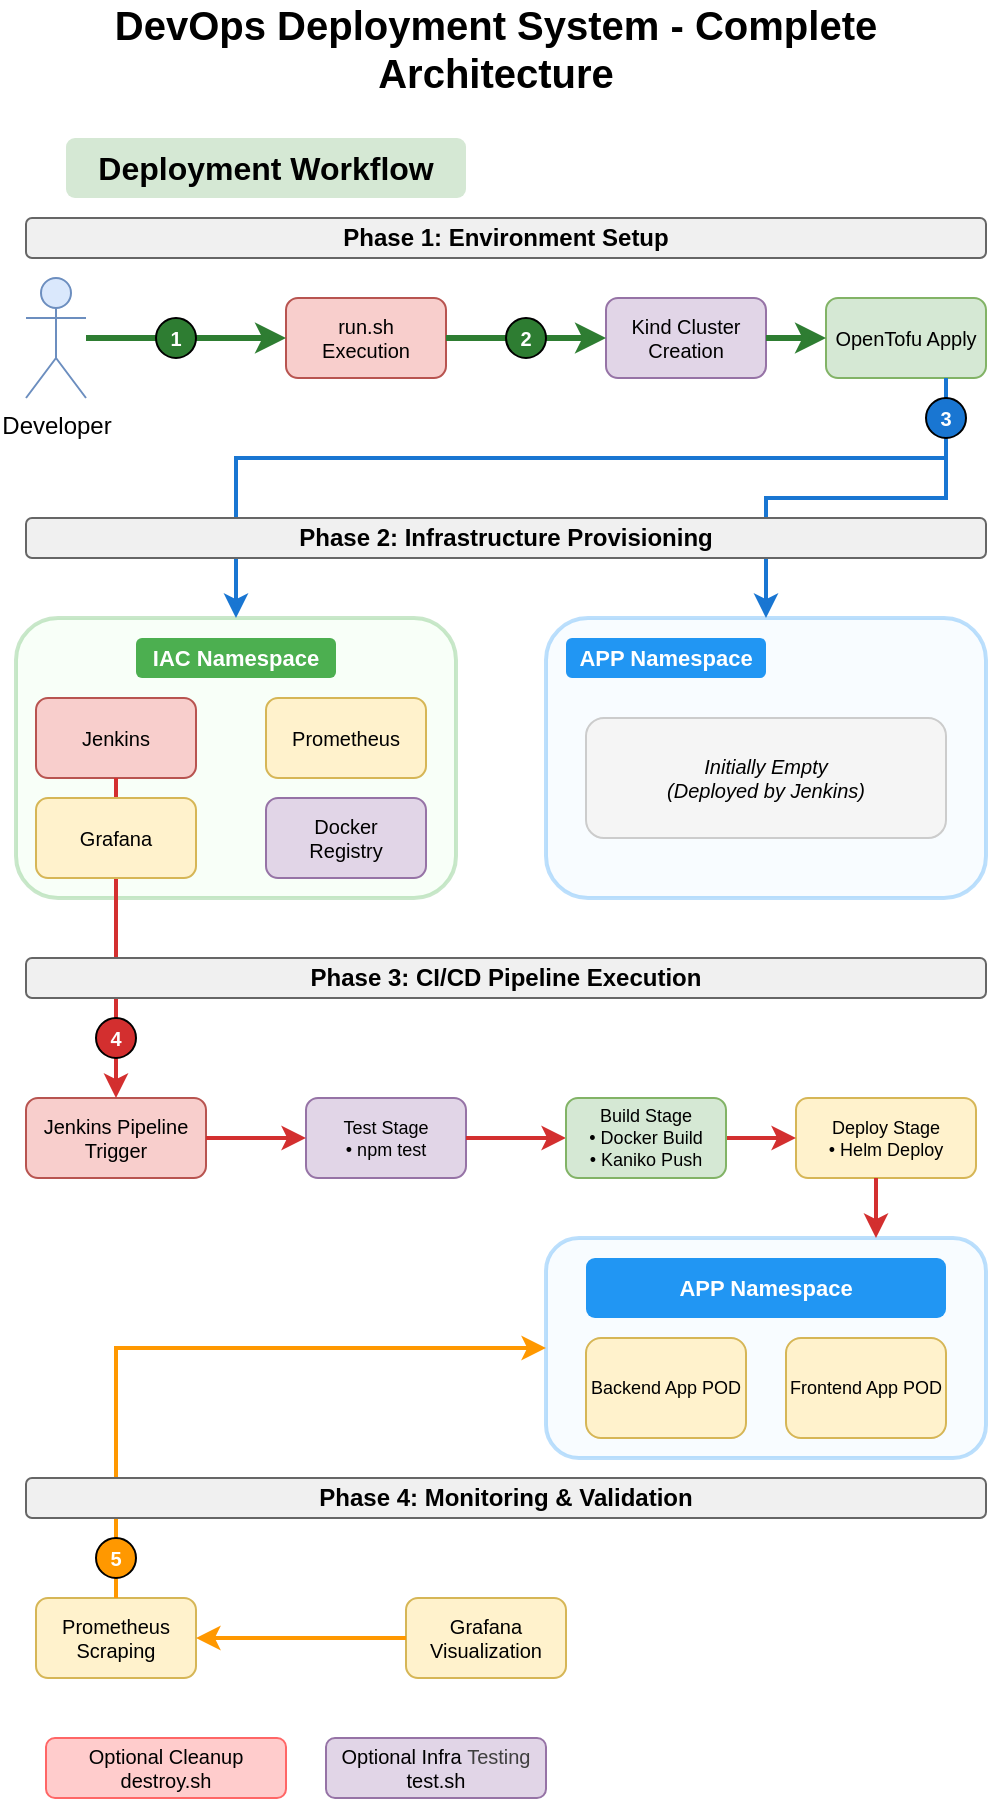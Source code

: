 <mxfile version="27.1.4">
  <diagram name="Deployment System Architecture" id="deployment-system">
    <mxGraphModel dx="872" dy="465" grid="1" gridSize="10" guides="1" tooltips="1" connect="1" arrows="1" fold="1" page="1" pageScale="1" pageWidth="1169" pageHeight="1400" math="0" shadow="0">
      <root>
        <mxCell id="0" />
        <mxCell id="1" parent="0" />
        <mxCell id="title" value="DevOps Deployment System - Complete Architecture" style="text;html=1;strokeColor=none;fillColor=none;align=center;verticalAlign=middle;whiteSpace=wrap;rounded=0;fontSize=20;fontStyle=1;" parent="1" vertex="1">
          <mxGeometry x="475" y="10" width="480" height="30" as="geometry" />
        </mxCell>
        <mxCell id="workflow-title" value="Deployment Workflow" style="text;html=1;strokeColor=none;fillColor=#d5e8d4;align=center;verticalAlign=middle;whiteSpace=wrap;rounded=1;fontSize=16;fontStyle=1;strokeWidth=2;" parent="1" vertex="1">
          <mxGeometry x="500" y="70" width="200" height="30" as="geometry" />
        </mxCell>
        <mxCell id="phase1-title" value="Phase 1: Environment Setup" style="text;html=1;strokeColor=#666666;fillColor=#f0f0f0;align=center;verticalAlign=middle;whiteSpace=wrap;rounded=1;fontSize=12;fontStyle=1;strokeWidth=1;" parent="1" vertex="1">
          <mxGeometry x="480" y="110" width="480" height="20" as="geometry" />
        </mxCell>
        <mxCell id="developer" value="Developer" style="shape=umlActor;verticalLabelPosition=bottom;verticalAlign=top;html=1;outlineConnect=0;fillColor=#dae8fc;strokeColor=#6c8ebf;" parent="1" vertex="1">
          <mxGeometry x="480" y="140" width="30" height="60" as="geometry" />
        </mxCell>
        <mxCell id="scripts-exec" value="run.sh&#xa;Execution" style="rounded=1;whiteSpace=wrap;html=1;fillColor=#f8cecc;strokeColor=#b85450;fontSize=10;" parent="1" vertex="1">
          <mxGeometry x="610" y="150" width="80" height="40" as="geometry" />
        </mxCell>
        <mxCell id="kind-cluster" value="Kind Cluster&#xa;Creation" style="rounded=1;whiteSpace=wrap;html=1;fillColor=#e1d5e7;strokeColor=#9673a6;fontSize=10;" parent="1" vertex="1">
          <mxGeometry x="770" y="150" width="80" height="40" as="geometry" />
        </mxCell>
        <mxCell id="tofu-apply" value="OpenTofu Apply" style="rounded=1;whiteSpace=wrap;html=1;fillColor=#d5e8d4;strokeColor=#82b366;fontSize=10;" parent="1" vertex="1">
          <mxGeometry x="880" y="150" width="80" height="40" as="geometry" />
        </mxCell>
        <mxCell id="iac-namespace-box" value="" style="rounded=1;whiteSpace=wrap;html=1;fillColor=#e6ffe6;strokeColor=#4CAF50;strokeWidth=2;opacity=30;" parent="1" vertex="1">
          <mxGeometry x="475" y="310" width="220" height="140" as="geometry" />
        </mxCell>
        <mxCell id="iac-namespace-title" value="IAC Namespace" style="text;html=1;strokeColor=none;fillColor=#4CAF50;fontColor=white;align=center;verticalAlign=middle;whiteSpace=wrap;rounded=1;fontSize=11;fontStyle=1;" parent="1" vertex="1">
          <mxGeometry x="535" y="320" width="100" height="20" as="geometry" />
        </mxCell>
        <mxCell id="jenkins" value="Jenkins" style="rounded=1;whiteSpace=wrap;html=1;fillColor=#f8cecc;strokeColor=#b85450;fontSize=10;" parent="1" vertex="1">
          <mxGeometry x="485" y="350" width="80" height="40" as="geometry" />
        </mxCell>
        <mxCell id="prometheus" value="Prometheus" style="rounded=1;whiteSpace=wrap;html=1;fillColor=#fff2cc;strokeColor=#d6b656;fontSize=10;" parent="1" vertex="1">
          <mxGeometry x="600" y="350" width="80" height="40" as="geometry" />
        </mxCell>
        <mxCell id="docker-registry" value="Docker&#xa;Registry" style="rounded=1;whiteSpace=wrap;html=1;fillColor=#e1d5e7;strokeColor=#9673a6;fontSize=10;" parent="1" vertex="1">
          <mxGeometry x="600" y="400" width="80" height="40" as="geometry" />
        </mxCell>
        <mxCell id="app-namespace-box" value="" style="rounded=1;whiteSpace=wrap;html=1;fillColor=#e6f3ff;strokeColor=#2196F3;strokeWidth=2;opacity=30;" parent="1" vertex="1">
          <mxGeometry x="740" y="310" width="220" height="140" as="geometry" />
        </mxCell>
        <mxCell id="app-namespace-title" value="APP Namespace" style="text;html=1;strokeColor=none;fillColor=#2196F3;fontColor=white;align=center;verticalAlign=middle;whiteSpace=wrap;rounded=1;fontSize=11;fontStyle=1;" parent="1" vertex="1">
          <mxGeometry x="750" y="320" width="100" height="20" as="geometry" />
        </mxCell>
        <mxCell id="app-empty" value="Initially Empty&#xa;(Deployed by Jenkins)" style="rounded=1;whiteSpace=wrap;html=1;fillColor=#f5f5f5;strokeColor=#cccccc;fontSize=10;fontStyle=2;" parent="1" vertex="1">
          <mxGeometry x="760" y="360" width="180" height="60" as="geometry" />
        </mxCell>
        <mxCell id="pipeline-trigger" value="Jenkins Pipeline&#xa;Trigger" style="rounded=1;whiteSpace=wrap;html=1;fillColor=#f8cecc;strokeColor=#b85450;fontSize=10;" parent="1" vertex="1">
          <mxGeometry x="480" y="550" width="90" height="40" as="geometry" />
        </mxCell>
        <mxCell id="test-stage" value="Test Stage&lt;br&gt;• npm test" style="rounded=1;whiteSpace=wrap;html=1;fillColor=#e1d5e7;strokeColor=#9673a6;fontSize=9;" parent="1" vertex="1">
          <mxGeometry x="620" y="550" width="80" height="40" as="geometry" />
        </mxCell>
        <mxCell id="deploy-stage" value="Deploy Stage&lt;br&gt;• Helm Deploy" style="rounded=1;whiteSpace=wrap;html=1;fillColor=#fff2cc;strokeColor=#d6b656;fontSize=9;" parent="1" vertex="1">
          <mxGeometry x="865" y="550" width="90" height="40" as="geometry" />
        </mxCell>
        <mxCell id="app-deployed-box" value="" style="rounded=1;whiteSpace=wrap;html=1;fillColor=#e6f3ff;strokeColor=#2196F3;strokeWidth=2;opacity=30;" parent="1" vertex="1">
          <mxGeometry x="740" y="620" width="220" height="110" as="geometry" />
        </mxCell>
        <mxCell id="app-deployed-title" value="APP Namespace" style="text;html=1;strokeColor=none;fillColor=#2196F3;fontColor=white;align=center;verticalAlign=middle;whiteSpace=wrap;rounded=1;fontSize=11;fontStyle=1;" parent="1" vertex="1">
          <mxGeometry x="760" y="630" width="180" height="30" as="geometry" />
        </mxCell>
        <mxCell id="service-network" value="&lt;span style=&quot;color: rgb(0, 0, 0);&quot;&gt;Backend App POD&lt;/span&gt;" style="rounded=1;whiteSpace=wrap;html=1;fillColor=#fff2cc;strokeColor=#d6b656;fontSize=9;" parent="1" vertex="1">
          <mxGeometry x="760" y="670" width="80" height="50" as="geometry" />
        </mxCell>
        <mxCell id="prometheus-scraping" value="Prometheus&#xa;Scraping" style="rounded=1;whiteSpace=wrap;html=1;fillColor=#fff2cc;strokeColor=#d6b656;fontSize=10;" parent="1" vertex="1">
          <mxGeometry x="485" y="800" width="80" height="40" as="geometry" />
        </mxCell>
        <mxCell id="grafana-visualization" value="Grafana&#xa;Visualization" style="rounded=1;whiteSpace=wrap;html=1;fillColor=#fff2cc;strokeColor=#d6b656;fontSize=10;" parent="1" vertex="1">
          <mxGeometry x="670" y="800" width="80" height="40" as="geometry" />
        </mxCell>
        <mxCell id="automated-testing" value="Optional Infra&amp;nbsp;&lt;span style=&quot;color: rgb(63, 63, 63); background-color: transparent;&quot;&gt;Testing&lt;/span&gt;&lt;div&gt;test.sh&lt;/div&gt;" style="rounded=1;whiteSpace=wrap;html=1;fillColor=#e1d5e7;strokeColor=#9673a6;fontSize=10;" parent="1" vertex="1">
          <mxGeometry x="630" y="870" width="110" height="30" as="geometry" />
        </mxCell>
        <mxCell id="cleanup" value="Optional Cleanup&#xa;destroy.sh" style="rounded=1;whiteSpace=wrap;html=1;fillColor=#ffcccc;strokeColor=#ff6666;fontSize=10;" parent="1" vertex="1">
          <mxGeometry x="490" y="870" width="120" height="30" as="geometry" />
        </mxCell>
        <mxCell id="flow4" style="edgeStyle=orthogonalEdgeStyle;rounded=0;orthogonalLoop=1;jettySize=auto;html=1;entryX=0;entryY=0.5;entryDx=0;entryDy=0;strokeColor=#2E7D32;strokeWidth=3;" parent="1" source="kind-cluster" target="tofu-apply" edge="1">
          <mxGeometry relative="1" as="geometry" />
        </mxCell>
        <mxCell id="flow5" style="edgeStyle=orthogonalEdgeStyle;rounded=0;orthogonalLoop=1;jettySize=auto;html=1;strokeColor=#1976D2;strokeWidth=2;entryX=0.5;entryY=0;entryDx=0;entryDy=0;" parent="1" source="tofu-apply" target="iac-namespace-box" edge="1">
          <mxGeometry relative="1" as="geometry">
            <mxPoint x="940" y="200" as="sourcePoint" />
            <mxPoint x="590" y="290" as="targetPoint" />
            <Array as="points">
              <mxPoint x="940" y="230" />
              <mxPoint x="585" y="230" />
            </Array>
          </mxGeometry>
        </mxCell>
        <mxCell id="flow6" style="edgeStyle=orthogonalEdgeStyle;rounded=0;orthogonalLoop=1;jettySize=auto;html=1;entryX=0.5;entryY=0;entryDx=0;entryDy=0;strokeColor=#1976D2;strokeWidth=2;" parent="1" source="data-flow4" target="app-namespace-box" edge="1">
          <mxGeometry relative="1" as="geometry">
            <mxPoint x="940" y="200" as="sourcePoint" />
            <mxPoint x="850" y="240" as="targetPoint" />
            <Array as="points">
              <mxPoint x="940" y="250" />
              <mxPoint x="850" y="250" />
            </Array>
          </mxGeometry>
        </mxCell>
        <mxCell id="flow8" style="edgeStyle=orthogonalEdgeStyle;rounded=0;orthogonalLoop=1;jettySize=auto;html=1;entryX=0;entryY=0.5;entryDx=0;entryDy=0;strokeColor=#D32F2F;strokeWidth=2;" parent="1" source="pipeline-trigger" target="test-stage" edge="1">
          <mxGeometry relative="1" as="geometry" />
        </mxCell>
        <mxCell id="flow9" style="edgeStyle=orthogonalEdgeStyle;rounded=0;orthogonalLoop=1;jettySize=auto;html=1;entryX=0;entryY=0.5;entryDx=0;entryDy=0;strokeColor=#D32F2F;strokeWidth=2;" parent="1" source="test-stage" target="build-stage" edge="1">
          <mxGeometry relative="1" as="geometry" />
        </mxCell>
        <mxCell id="flow10" style="edgeStyle=orthogonalEdgeStyle;rounded=0;orthogonalLoop=1;jettySize=auto;html=1;entryX=0;entryY=0.5;entryDx=0;entryDy=0;strokeColor=#D32F2F;strokeWidth=2;" parent="1" source="build-stage" target="deploy-stage" edge="1">
          <mxGeometry relative="1" as="geometry" />
        </mxCell>
        <mxCell id="flow11" style="edgeStyle=orthogonalEdgeStyle;rounded=0;orthogonalLoop=1;jettySize=auto;html=1;strokeColor=#D32F2F;strokeWidth=2;entryX=0.75;entryY=0;entryDx=0;entryDy=0;" parent="1" source="deploy-stage" target="app-deployed-box" edge="1">
          <mxGeometry relative="1" as="geometry">
            <mxPoint x="940" y="580" as="targetPoint" />
            <Array as="points">
              <mxPoint x="905" y="590" />
              <mxPoint x="905" y="590" />
            </Array>
          </mxGeometry>
        </mxCell>
        <mxCell id="flow14" style="edgeStyle=orthogonalEdgeStyle;rounded=0;orthogonalLoop=1;jettySize=auto;html=1;entryX=0;entryY=0.5;entryDx=0;entryDy=0;strokeColor=#FF9800;strokeWidth=2;startArrow=classic;startFill=1;endArrow=none;endFill=0;" parent="1" source="prometheus-scraping" target="grafana-visualization" edge="1">
          <mxGeometry relative="1" as="geometry" />
        </mxCell>
        <mxCell id="5" value="" style="edgeStyle=orthogonalEdgeStyle;rounded=0;orthogonalLoop=1;jettySize=auto;html=1;entryX=0.5;entryY=0;entryDx=0;entryDy=0;strokeColor=#D32F2F;strokeWidth=2;" parent="1" source="jenkins" target="pipeline-trigger" edge="1">
          <mxGeometry relative="1" as="geometry">
            <mxPoint x="530" y="390" as="sourcePoint" />
            <mxPoint x="525" y="550" as="targetPoint" />
            <Array as="points">
              <mxPoint x="525" y="520" />
              <mxPoint x="525" y="520" />
            </Array>
          </mxGeometry>
        </mxCell>
        <mxCell id="data-flow5" value="4" style="ellipse;whiteSpace=wrap;html=1;aspect=fixed;fillColor=#D32F2F;fontColor=white;fontSize=10;fontStyle=1;" parent="1" vertex="1">
          <mxGeometry x="515" y="510" width="20" height="20" as="geometry" />
        </mxCell>
        <mxCell id="grafana" value="Grafana" style="rounded=1;whiteSpace=wrap;html=1;fillColor=#fff2cc;strokeColor=#d6b656;fontSize=10;" parent="1" vertex="1">
          <mxGeometry x="485" y="400" width="80" height="40" as="geometry" />
        </mxCell>
        <mxCell id="build-stage" value="Build Stage&#xa;• Docker Build&#xa;• Kaniko Push" style="rounded=1;whiteSpace=wrap;html=1;fillColor=#d5e8d4;strokeColor=#82b366;fontSize=9;" parent="1" vertex="1">
          <mxGeometry x="750" y="550" width="80" height="40" as="geometry" />
        </mxCell>
        <mxCell id="phase2-title" value="Phase 2: Infrastructure Provisioning" style="text;html=1;strokeColor=#666666;fillColor=#f0f0f0;align=center;verticalAlign=middle;whiteSpace=wrap;rounded=1;fontSize=12;fontStyle=1;strokeWidth=1;" parent="1" vertex="1">
          <mxGeometry x="480" y="260" width="480" height="20" as="geometry" />
        </mxCell>
        <mxCell id="phase3-title" value="Phase 3: CI/CD Pipeline Execution" style="text;html=1;strokeColor=#666666;fillColor=#f0f0f0;align=center;verticalAlign=middle;whiteSpace=wrap;rounded=1;fontSize=12;fontStyle=1;strokeWidth=1;" parent="1" vertex="1">
          <mxGeometry x="480" y="480" width="480" height="20" as="geometry" />
        </mxCell>
        <mxCell id="data-flow4" value="3" style="ellipse;whiteSpace=wrap;html=1;aspect=fixed;fillColor=#1976D2;fontColor=white;fontSize=10;fontStyle=1;" parent="1" vertex="1">
          <mxGeometry x="930" y="200" width="20" height="20" as="geometry" />
        </mxCell>
        <mxCell id="14" value="" style="edgeStyle=orthogonalEdgeStyle;rounded=0;orthogonalLoop=1;jettySize=auto;html=1;strokeColor=#FF9800;strokeWidth=2;startArrow=classic;startFill=1;endArrow=none;endFill=0;exitX=0;exitY=0.5;exitDx=0;exitDy=0;entryX=0.5;entryY=0;entryDx=0;entryDy=0;" parent="1" source="app-deployed-box" target="prometheus-scraping" edge="1">
          <mxGeometry relative="1" as="geometry">
            <mxPoint x="760.0" y="695" as="sourcePoint" />
            <mxPoint x="525" y="810" as="targetPoint" />
          </mxGeometry>
        </mxCell>
        <mxCell id="data-flow6" value="5" style="ellipse;whiteSpace=wrap;html=1;aspect=fixed;fillColor=#FF9800;fontColor=white;fontSize=10;fontStyle=1;" parent="1" vertex="1">
          <mxGeometry x="515" y="770" width="20" height="20" as="geometry" />
        </mxCell>
        <mxCell id="phase4-title" value="Phase 4: Monitoring &amp; Validation" style="text;html=1;strokeColor=#666666;fillColor=#f0f0f0;align=center;verticalAlign=middle;whiteSpace=wrap;rounded=1;fontSize=12;fontStyle=1;strokeWidth=1;" parent="1" vertex="1">
          <mxGeometry x="480" y="740" width="480" height="20" as="geometry" />
        </mxCell>
        <mxCell id="22" value="" style="edgeStyle=orthogonalEdgeStyle;rounded=0;orthogonalLoop=1;jettySize=auto;html=1;entryX=0;entryY=0.5;entryDx=0;entryDy=0;strokeColor=#2E7D32;strokeWidth=3;" parent="1" source="scripts-exec" target="kind-cluster" edge="1">
          <mxGeometry relative="1" as="geometry">
            <mxPoint x="700" y="170" as="sourcePoint" />
            <mxPoint x="780" y="170" as="targetPoint" />
          </mxGeometry>
        </mxCell>
        <mxCell id="data-flow3" value="2" style="ellipse;whiteSpace=wrap;html=1;aspect=fixed;fillColor=#2E7D32;fontColor=white;fontSize=10;fontStyle=1;" parent="1" vertex="1">
          <mxGeometry x="720" y="160" width="20" height="20" as="geometry" />
        </mxCell>
        <mxCell id="25" value="" style="edgeStyle=orthogonalEdgeStyle;rounded=0;orthogonalLoop=1;jettySize=auto;html=1;strokeColor=#2E7D32;strokeWidth=3;" parent="1" source="developer" target="scripts-exec" edge="1">
          <mxGeometry relative="1" as="geometry">
            <mxPoint x="510" y="170" as="sourcePoint" />
            <mxPoint x="610" y="170" as="targetPoint" />
          </mxGeometry>
        </mxCell>
        <mxCell id="data-flow1" value="1" style="ellipse;whiteSpace=wrap;html=1;aspect=fixed;fillColor=#2E7D32;fontColor=white;fontSize=10;fontStyle=1;" parent="1" vertex="1">
          <mxGeometry x="545" y="160" width="20" height="20" as="geometry" />
        </mxCell>
        <mxCell id="w1SXJAUQH7ym2wg1zclB-25" value="&lt;span style=&quot;color: rgb(0, 0, 0);&quot;&gt;Frontend App POD&lt;/span&gt;" style="rounded=1;whiteSpace=wrap;html=1;fillColor=#fff2cc;strokeColor=#d6b656;fontSize=9;" vertex="1" parent="1">
          <mxGeometry x="860" y="670" width="80" height="50" as="geometry" />
        </mxCell>
      </root>
    </mxGraphModel>
  </diagram>
</mxfile>
